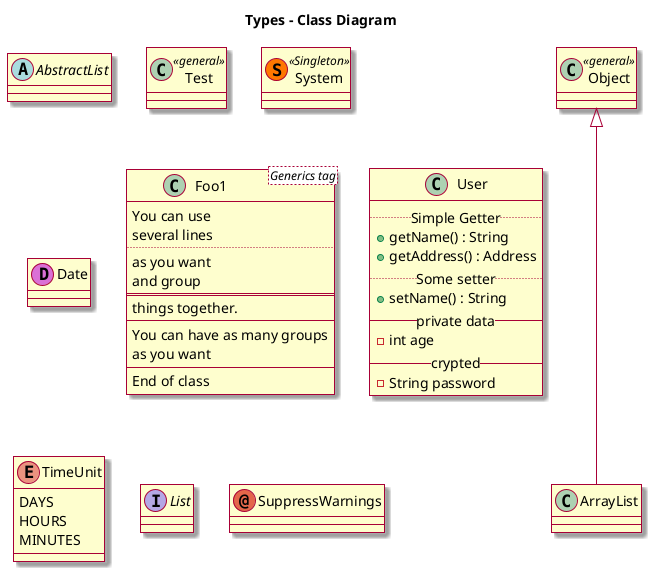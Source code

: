 @startuml Types - Class Diagram

skin rose

title Types - Class Diagram


skinparam componentStyle uml2

abstract class AbstractList {

}

class Test << general >> {
}

class System << (S,#FF7700) Singleton >>
class Date << (D,orchid) >>

class Foo1<Generics tag> {
  You can use
  several lines
  ..
  as you want
  and group
  ==
  things together.
  __
  You can have as many groups
  as you want
  --
  End of class
}

class User {
  .. Simple Getter ..
  + getName() : String
  + getAddress() : Address
  .. Some setter ..
  + setName() : String
  __ private data __
  -int age
  -- crypted --
  -String password
}

enum TimeUnit {
  DAYS
  HOURS
  MINUTES
}

interface List {

}

annotation SuppressWarnings

class Object << general >>
Object <|--- ArrayList

@enduml